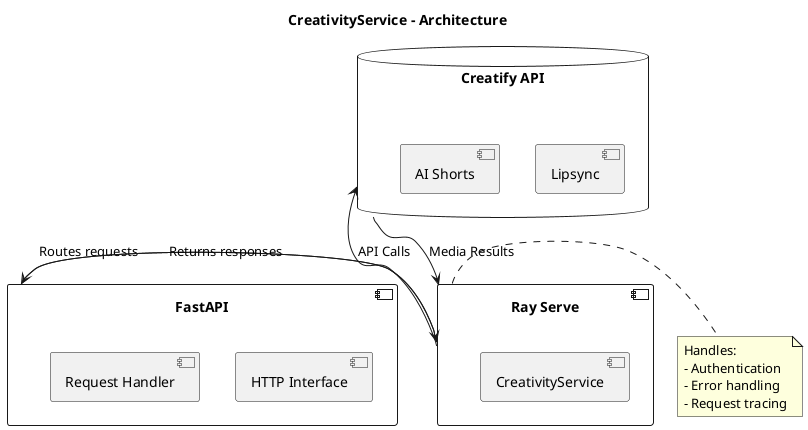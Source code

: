 @startuml
title CreativityService - Architecture

component "FastAPI" as API {
    [HTTP Interface]
    [Request Handler]
}

component "Ray Serve" as Ray {
    [CreativityService]
}

database "Creatify API" as Creatify {
    [Lipsync]
    [AI Shorts]
}

API -> Ray: Routes requests
Ray -> Creatify: API Calls
Creatify --> Ray: Media Results
Ray --> API: Returns responses

note right of Ray
    Handles:
    - Authentication
    - Error handling
    - Request tracing
end note
@enduml
